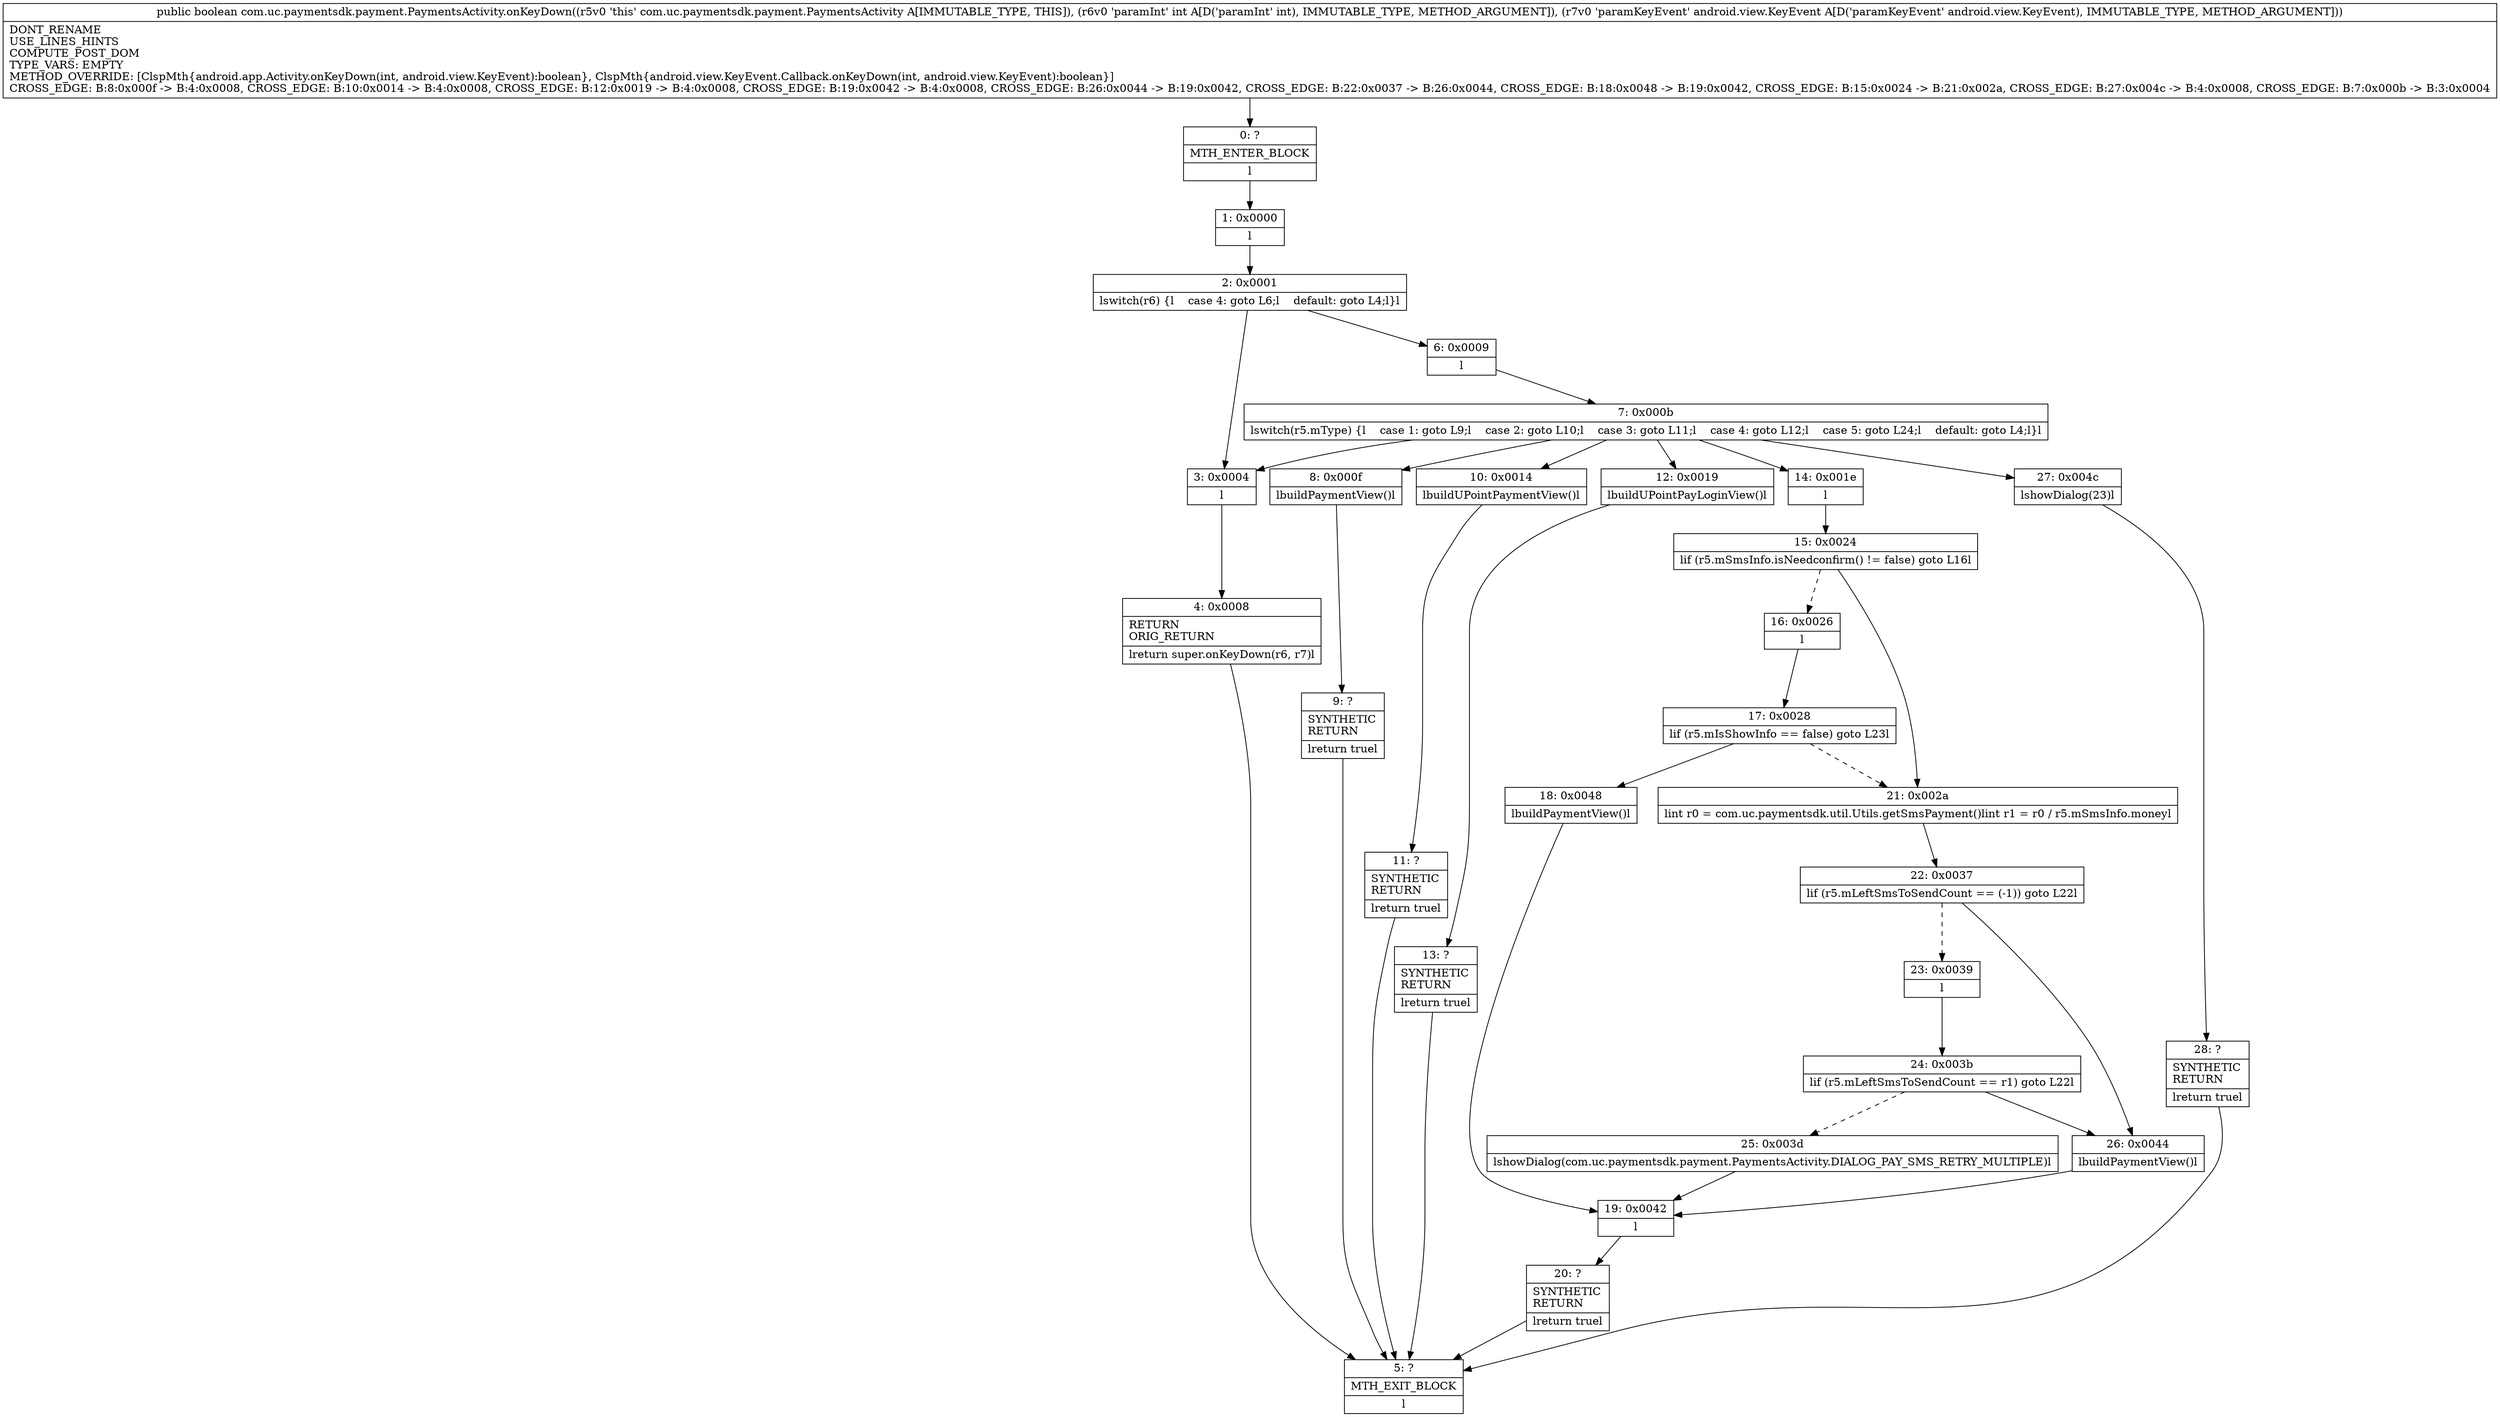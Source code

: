 digraph "CFG forcom.uc.paymentsdk.payment.PaymentsActivity.onKeyDown(ILandroid\/view\/KeyEvent;)Z" {
Node_0 [shape=record,label="{0\:\ ?|MTH_ENTER_BLOCK\l|l}"];
Node_1 [shape=record,label="{1\:\ 0x0000|l}"];
Node_2 [shape=record,label="{2\:\ 0x0001|lswitch(r6) \{l    case 4: goto L6;l    default: goto L4;l\}l}"];
Node_3 [shape=record,label="{3\:\ 0x0004|l}"];
Node_4 [shape=record,label="{4\:\ 0x0008|RETURN\lORIG_RETURN\l|lreturn super.onKeyDown(r6, r7)l}"];
Node_5 [shape=record,label="{5\:\ ?|MTH_EXIT_BLOCK\l|l}"];
Node_6 [shape=record,label="{6\:\ 0x0009|l}"];
Node_7 [shape=record,label="{7\:\ 0x000b|lswitch(r5.mType) \{l    case 1: goto L9;l    case 2: goto L10;l    case 3: goto L11;l    case 4: goto L12;l    case 5: goto L24;l    default: goto L4;l\}l}"];
Node_8 [shape=record,label="{8\:\ 0x000f|lbuildPaymentView()l}"];
Node_9 [shape=record,label="{9\:\ ?|SYNTHETIC\lRETURN\l|lreturn truel}"];
Node_10 [shape=record,label="{10\:\ 0x0014|lbuildUPointPaymentView()l}"];
Node_11 [shape=record,label="{11\:\ ?|SYNTHETIC\lRETURN\l|lreturn truel}"];
Node_12 [shape=record,label="{12\:\ 0x0019|lbuildUPointPayLoginView()l}"];
Node_13 [shape=record,label="{13\:\ ?|SYNTHETIC\lRETURN\l|lreturn truel}"];
Node_14 [shape=record,label="{14\:\ 0x001e|l}"];
Node_15 [shape=record,label="{15\:\ 0x0024|lif (r5.mSmsInfo.isNeedconfirm() != false) goto L16l}"];
Node_16 [shape=record,label="{16\:\ 0x0026|l}"];
Node_17 [shape=record,label="{17\:\ 0x0028|lif (r5.mIsShowInfo == false) goto L23l}"];
Node_18 [shape=record,label="{18\:\ 0x0048|lbuildPaymentView()l}"];
Node_19 [shape=record,label="{19\:\ 0x0042|l}"];
Node_20 [shape=record,label="{20\:\ ?|SYNTHETIC\lRETURN\l|lreturn truel}"];
Node_21 [shape=record,label="{21\:\ 0x002a|lint r0 = com.uc.paymentsdk.util.Utils.getSmsPayment()lint r1 = r0 \/ r5.mSmsInfo.moneyl}"];
Node_22 [shape=record,label="{22\:\ 0x0037|lif (r5.mLeftSmsToSendCount == (\-1)) goto L22l}"];
Node_23 [shape=record,label="{23\:\ 0x0039|l}"];
Node_24 [shape=record,label="{24\:\ 0x003b|lif (r5.mLeftSmsToSendCount == r1) goto L22l}"];
Node_25 [shape=record,label="{25\:\ 0x003d|lshowDialog(com.uc.paymentsdk.payment.PaymentsActivity.DIALOG_PAY_SMS_RETRY_MULTIPLE)l}"];
Node_26 [shape=record,label="{26\:\ 0x0044|lbuildPaymentView()l}"];
Node_27 [shape=record,label="{27\:\ 0x004c|lshowDialog(23)l}"];
Node_28 [shape=record,label="{28\:\ ?|SYNTHETIC\lRETURN\l|lreturn truel}"];
MethodNode[shape=record,label="{public boolean com.uc.paymentsdk.payment.PaymentsActivity.onKeyDown((r5v0 'this' com.uc.paymentsdk.payment.PaymentsActivity A[IMMUTABLE_TYPE, THIS]), (r6v0 'paramInt' int A[D('paramInt' int), IMMUTABLE_TYPE, METHOD_ARGUMENT]), (r7v0 'paramKeyEvent' android.view.KeyEvent A[D('paramKeyEvent' android.view.KeyEvent), IMMUTABLE_TYPE, METHOD_ARGUMENT]))  | DONT_RENAME\lUSE_LINES_HINTS\lCOMPUTE_POST_DOM\lTYPE_VARS: EMPTY\lMETHOD_OVERRIDE: [ClspMth\{android.app.Activity.onKeyDown(int, android.view.KeyEvent):boolean\}, ClspMth\{android.view.KeyEvent.Callback.onKeyDown(int, android.view.KeyEvent):boolean\}]\lCROSS_EDGE: B:8:0x000f \-\> B:4:0x0008, CROSS_EDGE: B:10:0x0014 \-\> B:4:0x0008, CROSS_EDGE: B:12:0x0019 \-\> B:4:0x0008, CROSS_EDGE: B:19:0x0042 \-\> B:4:0x0008, CROSS_EDGE: B:26:0x0044 \-\> B:19:0x0042, CROSS_EDGE: B:22:0x0037 \-\> B:26:0x0044, CROSS_EDGE: B:18:0x0048 \-\> B:19:0x0042, CROSS_EDGE: B:15:0x0024 \-\> B:21:0x002a, CROSS_EDGE: B:27:0x004c \-\> B:4:0x0008, CROSS_EDGE: B:7:0x000b \-\> B:3:0x0004\l}"];
MethodNode -> Node_0;
Node_0 -> Node_1;
Node_1 -> Node_2;
Node_2 -> Node_3;
Node_2 -> Node_6;
Node_3 -> Node_4;
Node_4 -> Node_5;
Node_6 -> Node_7;
Node_7 -> Node_8;
Node_7 -> Node_10;
Node_7 -> Node_12;
Node_7 -> Node_14;
Node_7 -> Node_27;
Node_7 -> Node_3;
Node_8 -> Node_9;
Node_9 -> Node_5;
Node_10 -> Node_11;
Node_11 -> Node_5;
Node_12 -> Node_13;
Node_13 -> Node_5;
Node_14 -> Node_15;
Node_15 -> Node_16[style=dashed];
Node_15 -> Node_21;
Node_16 -> Node_17;
Node_17 -> Node_21[style=dashed];
Node_17 -> Node_18;
Node_18 -> Node_19;
Node_19 -> Node_20;
Node_20 -> Node_5;
Node_21 -> Node_22;
Node_22 -> Node_23[style=dashed];
Node_22 -> Node_26;
Node_23 -> Node_24;
Node_24 -> Node_25[style=dashed];
Node_24 -> Node_26;
Node_25 -> Node_19;
Node_26 -> Node_19;
Node_27 -> Node_28;
Node_28 -> Node_5;
}

